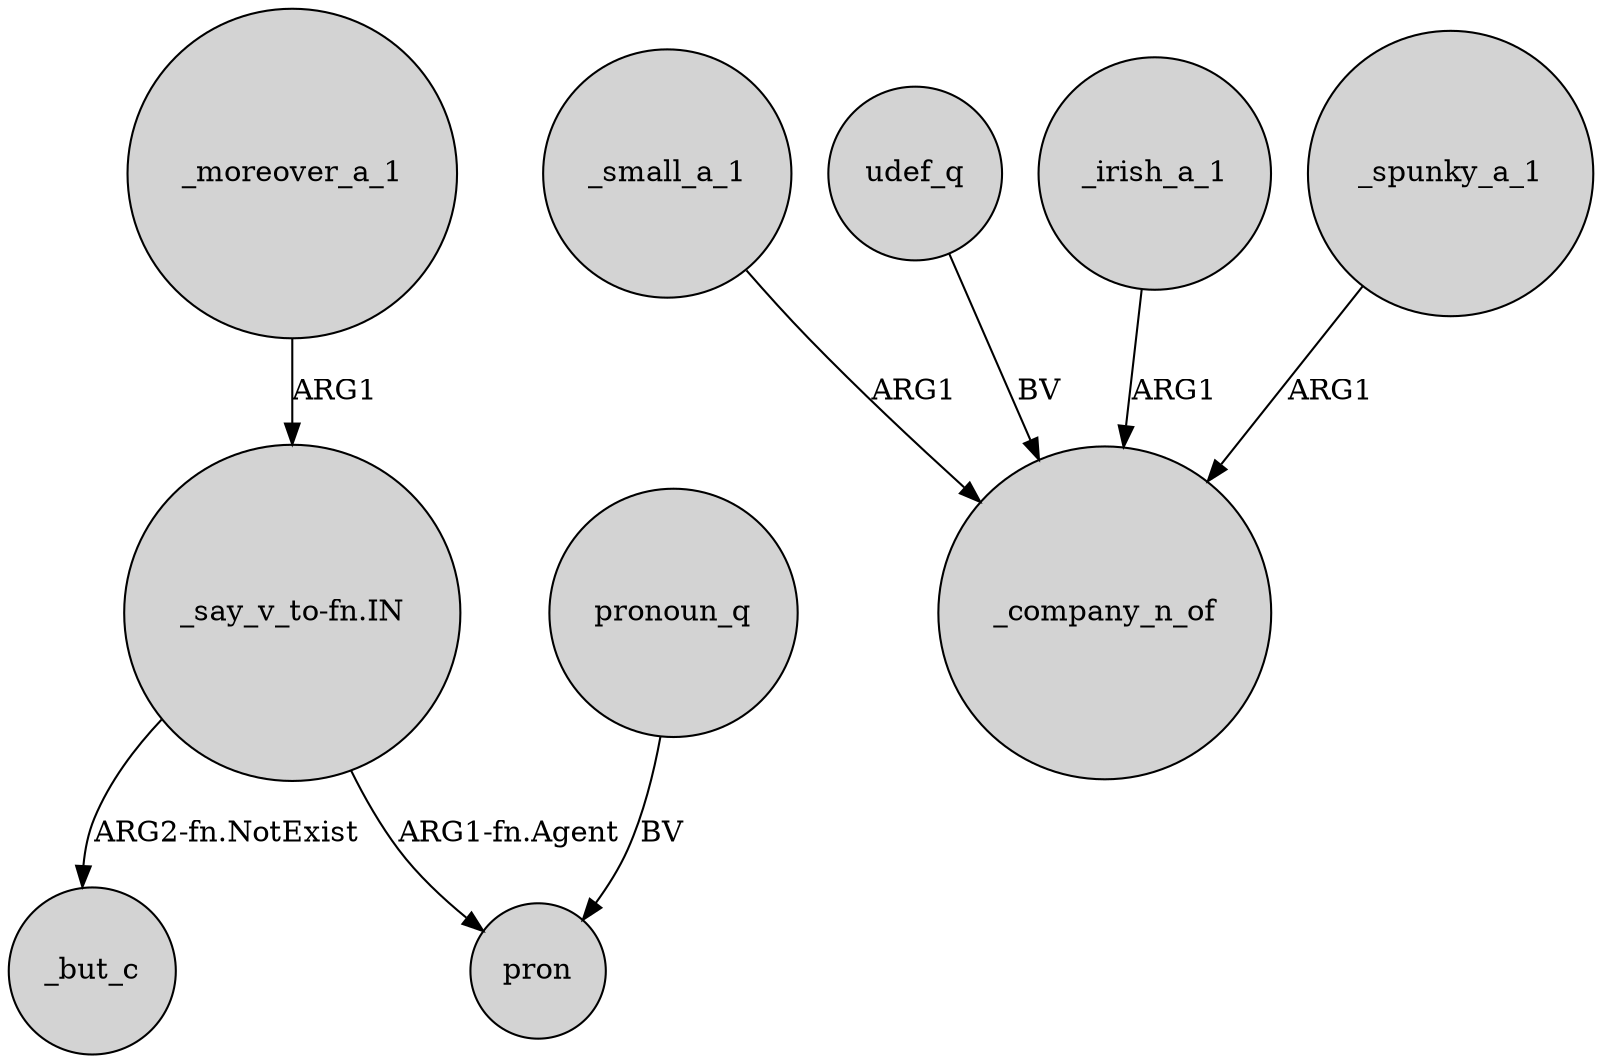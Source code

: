 digraph {
	node [shape=circle style=filled]
	_moreover_a_1 -> "_say_v_to-fn.IN" [label=ARG1]
	_small_a_1 -> _company_n_of [label=ARG1]
	"_say_v_to-fn.IN" -> _but_c [label="ARG2-fn.NotExist"]
	udef_q -> _company_n_of [label=BV]
	_irish_a_1 -> _company_n_of [label=ARG1]
	_spunky_a_1 -> _company_n_of [label=ARG1]
	"_say_v_to-fn.IN" -> pron [label="ARG1-fn.Agent"]
	pronoun_q -> pron [label=BV]
}

